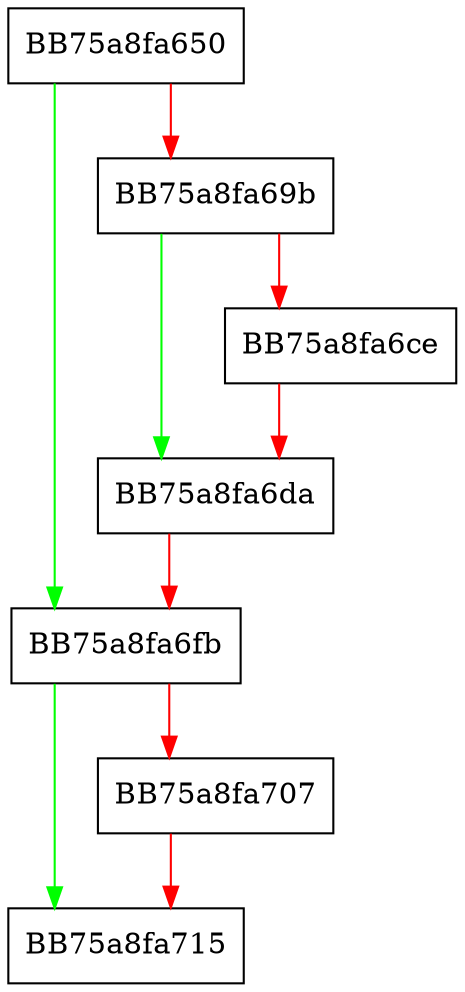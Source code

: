 digraph deinit {
  node [shape="box"];
  graph [splines=ortho];
  BB75a8fa650 -> BB75a8fa6fb [color="green"];
  BB75a8fa650 -> BB75a8fa69b [color="red"];
  BB75a8fa69b -> BB75a8fa6da [color="green"];
  BB75a8fa69b -> BB75a8fa6ce [color="red"];
  BB75a8fa6ce -> BB75a8fa6da [color="red"];
  BB75a8fa6da -> BB75a8fa6fb [color="red"];
  BB75a8fa6fb -> BB75a8fa715 [color="green"];
  BB75a8fa6fb -> BB75a8fa707 [color="red"];
  BB75a8fa707 -> BB75a8fa715 [color="red"];
}